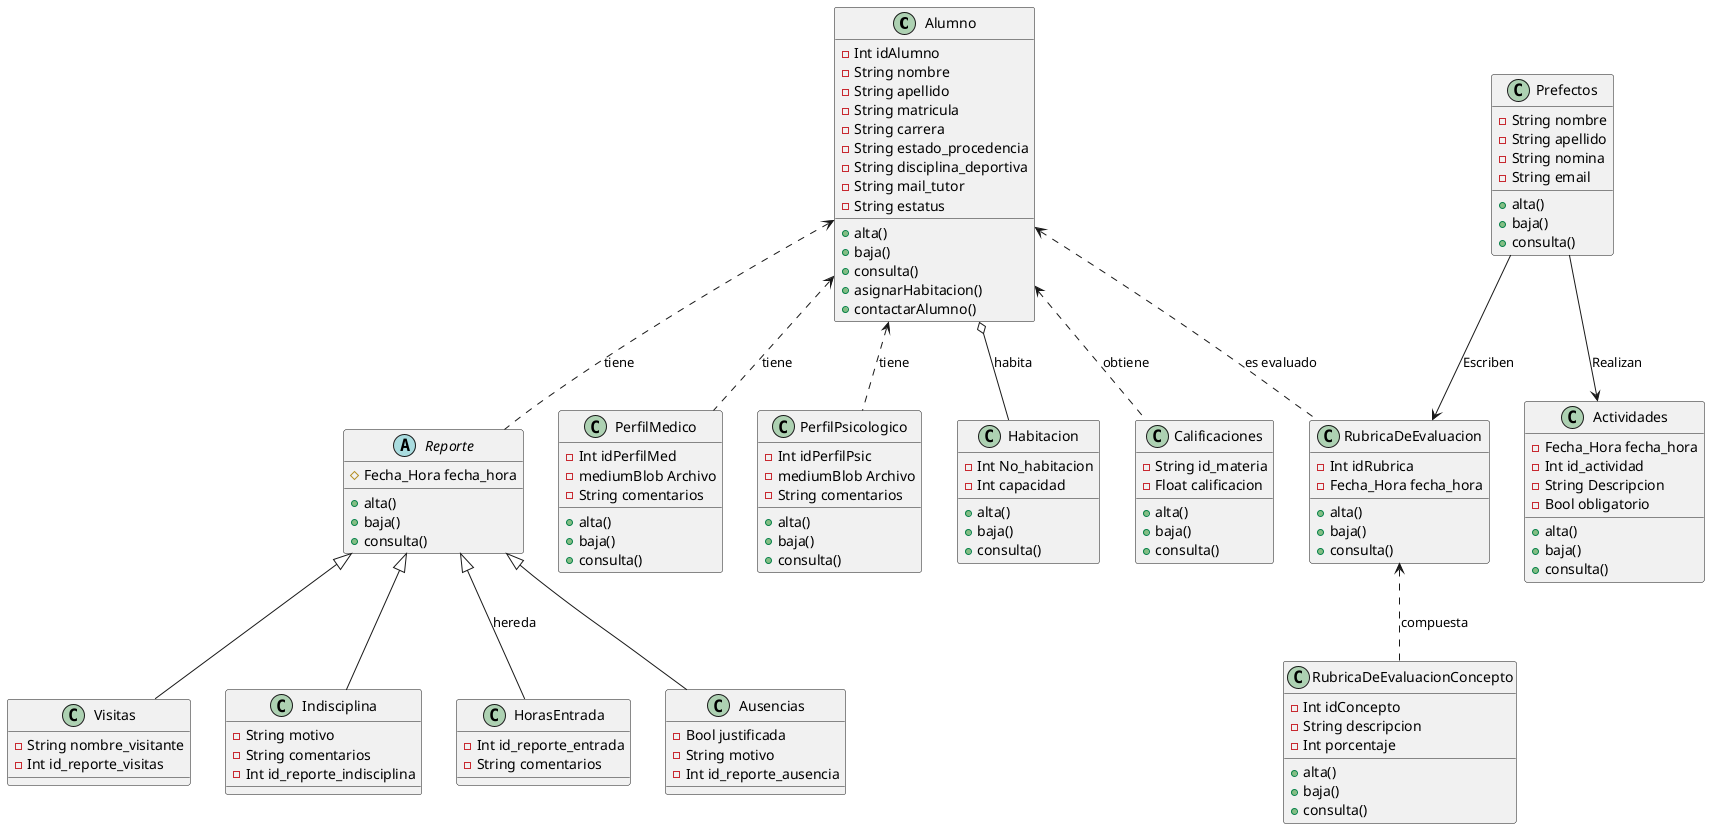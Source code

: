 @startuml
  class Alumno{
    - Int idAlumno
    - String nombre
    - String apellido
    - String matricula
    - String carrera
    - String estado_procedencia
    - String disciplina_deportiva
    - String mail_tutor
    - String estatus
    + alta()
    + baja()
    + consulta()
    + asignarHabitacion()
    + contactarAlumno()
  }

  class Habitacion{
    - Int No_habitacion
    - Int capacidad
    + alta()
    + baja()
    + consulta()
  }

  class Calificaciones{
    - String id_materia
    - Float calificacion
    + alta()
    + baja()
    + consulta()
  }

  class PerfilMedico{
    - Int idPerfilMed
    - mediumBlob Archivo
    - String comentarios
    + alta()
    + baja()
    + consulta()
  }

  class PerfilPsicologico{
    - Int idPerfilPsic
    - mediumBlob Archivo
    - String comentarios
    + alta()
    + baja()
    + consulta()
  }

  class RubricaDeEvaluacion{
    - Int idRubrica
    - Fecha_Hora fecha_hora
    + alta()
    + baja()
    + consulta()
  }

  class RubricaDeEvaluacionConcepto{
    - Int idConcepto
    - String descripcion
    - Int porcentaje
    + alta()
    + baja()
    + consulta()
  }

  class Prefectos{
    - String nombre
    - String apellido
    - String nomina
    - String email
    + alta()
    + baja()
    + consulta()
  }

  class Actividades{
    - Fecha_Hora fecha_hora
    - Int id_actividad
    - String Descripcion
    - Bool obligatorio
    + alta()
    + baja()
    + consulta()
  }

  abstract class Reporte{
    # Fecha_Hora fecha_hora
    + alta()
    + baja()
    + consulta()
  }

  class HorasEntrada{
    - Int id_reporte_entrada
    - String comentarios
  }

  class Ausencias{
    - Bool justificada
    - String motivo
    - Int id_reporte_ausencia
  }

  class Visitas{
    - String nombre_visitante
    - Int id_reporte_visitas
  }

  class Indisciplina{
    - String motivo
    - String comentarios
    - Int id_reporte_indisciplina
  }

  Alumno <.. Calificaciones : obtiene

  Alumno <.. Reporte : tiene

  Reporte <|--  Visitas

  Reporte <|--  Ausencias

  Reporte <|--  Indisciplina

  Reporte <|--  HorasEntrada : hereda

  Alumno <.. PerfilPsicologico : tiene

  Alumno <.. PerfilMedico : tiene

  Alumno o-- Habitacion : habita

  Alumno <.. RubricaDeEvaluacion : es evaluado

  Prefectos -->  RubricaDeEvaluacion : Escriben

  Prefectos -->  Actividades : Realizan

  RubricaDeEvaluacion <.. RubricaDeEvaluacionConcepto : compuesta
@enduml
